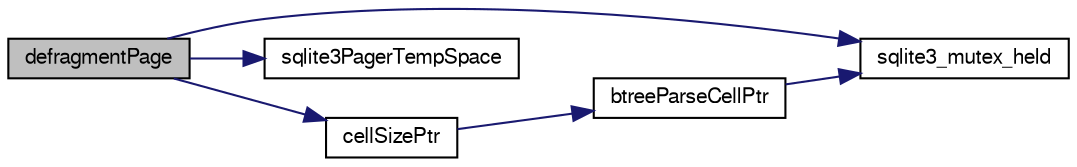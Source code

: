 digraph "defragmentPage"
{
  edge [fontname="FreeSans",fontsize="10",labelfontname="FreeSans",labelfontsize="10"];
  node [fontname="FreeSans",fontsize="10",shape=record];
  rankdir="LR";
  Node85736 [label="defragmentPage",height=0.2,width=0.4,color="black", fillcolor="grey75", style="filled", fontcolor="black"];
  Node85736 -> Node85737 [color="midnightblue",fontsize="10",style="solid",fontname="FreeSans"];
  Node85737 [label="sqlite3_mutex_held",height=0.2,width=0.4,color="black", fillcolor="white", style="filled",URL="$sqlite3_8c.html#acf77da68932b6bc163c5e68547ecc3e7"];
  Node85736 -> Node85738 [color="midnightblue",fontsize="10",style="solid",fontname="FreeSans"];
  Node85738 [label="sqlite3PagerTempSpace",height=0.2,width=0.4,color="black", fillcolor="white", style="filled",URL="$sqlite3_8c.html#af68cac400afc59cdb804b586278d9f0e"];
  Node85736 -> Node85739 [color="midnightblue",fontsize="10",style="solid",fontname="FreeSans"];
  Node85739 [label="cellSizePtr",height=0.2,width=0.4,color="black", fillcolor="white", style="filled",URL="$sqlite3_8c.html#a6c95c9aac1c8a00490e36674f43e76ec"];
  Node85739 -> Node85740 [color="midnightblue",fontsize="10",style="solid",fontname="FreeSans"];
  Node85740 [label="btreeParseCellPtr",height=0.2,width=0.4,color="black", fillcolor="white", style="filled",URL="$sqlite3_8c.html#a1eba22ca0ddf563de0b29c64551c759f"];
  Node85740 -> Node85737 [color="midnightblue",fontsize="10",style="solid",fontname="FreeSans"];
}
